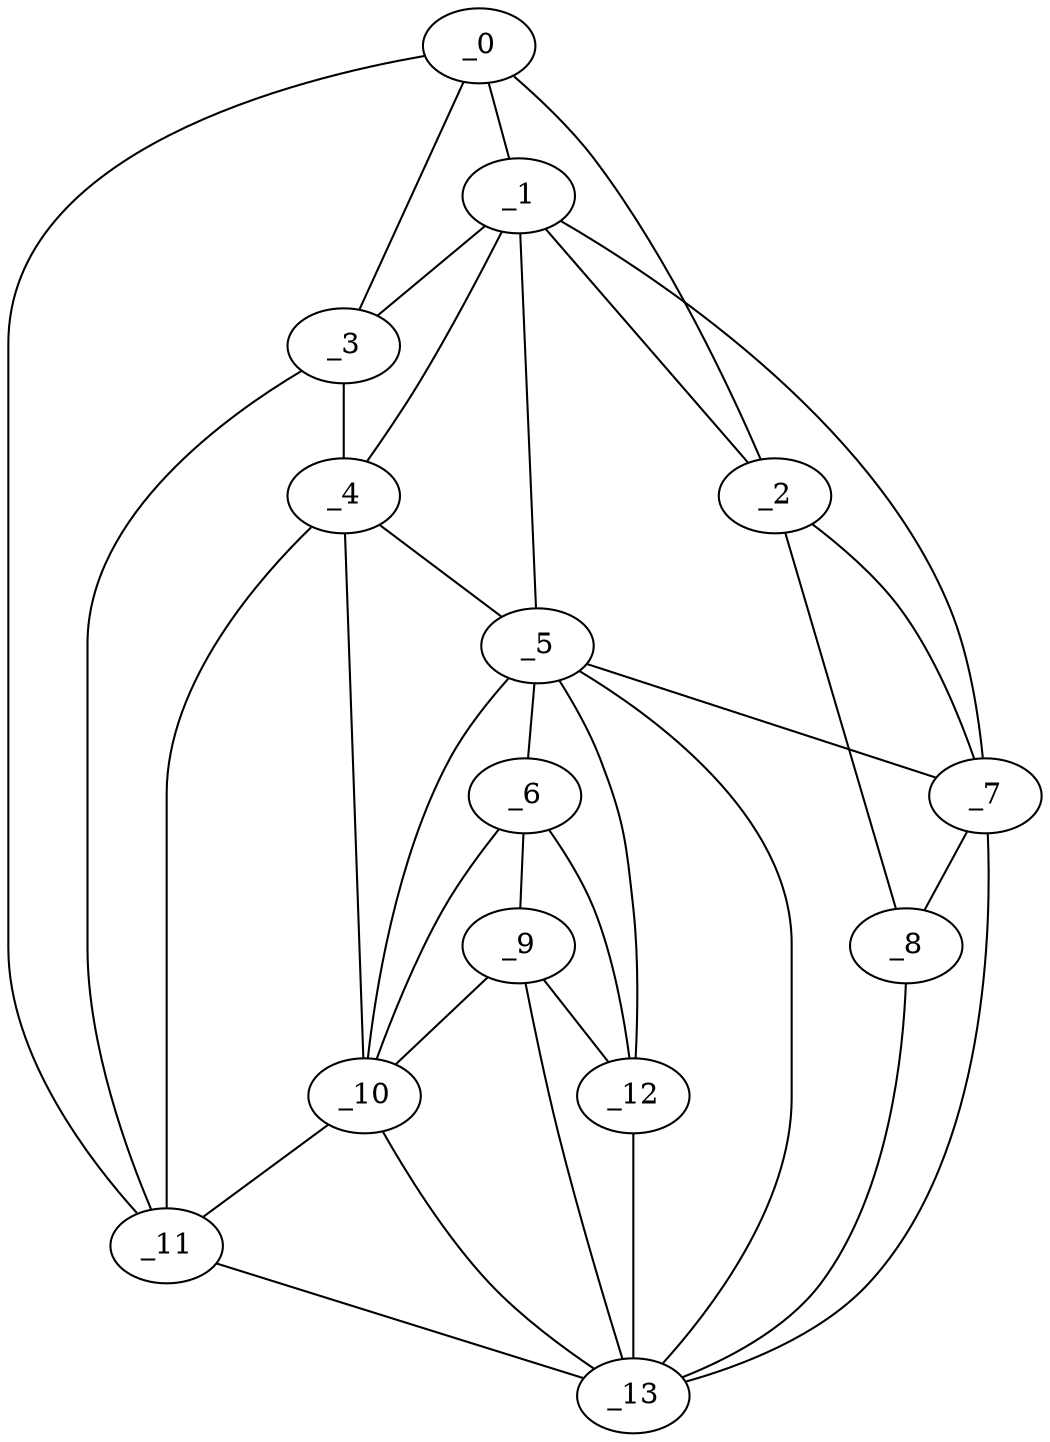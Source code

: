 graph "obj24__205.gxl" {
	_0	 [x=38,
		y=58];
	_1	 [x=41,
		y=29];
	_0 -- _1	 [valence=1];
	_2	 [x=43,
		y=8];
	_0 -- _2	 [valence=1];
	_3	 [x=49,
		y=64];
	_0 -- _3	 [valence=2];
	_11	 [x=91,
		y=118];
	_0 -- _11	 [valence=1];
	_1 -- _2	 [valence=2];
	_1 -- _3	 [valence=2];
	_4	 [x=58,
		y=67];
	_1 -- _4	 [valence=2];
	_5	 [x=67,
		y=67];
	_1 -- _5	 [valence=1];
	_7	 [x=89,
		y=29];
	_1 -- _7	 [valence=2];
	_2 -- _7	 [valence=2];
	_8	 [x=90,
		y=9];
	_2 -- _8	 [valence=1];
	_3 -- _4	 [valence=1];
	_3 -- _11	 [valence=1];
	_4 -- _5	 [valence=2];
	_10	 [x=91,
		y=110];
	_4 -- _10	 [valence=2];
	_4 -- _11	 [valence=2];
	_6	 [x=80,
		y=69];
	_5 -- _6	 [valence=2];
	_5 -- _7	 [valence=1];
	_5 -- _10	 [valence=2];
	_12	 [x=92,
		y=58];
	_5 -- _12	 [valence=1];
	_13	 [x=93,
		y=48];
	_5 -- _13	 [valence=2];
	_9	 [x=91,
		y=77];
	_6 -- _9	 [valence=2];
	_6 -- _10	 [valence=2];
	_6 -- _12	 [valence=2];
	_7 -- _8	 [valence=2];
	_7 -- _13	 [valence=2];
	_8 -- _13	 [valence=1];
	_9 -- _10	 [valence=1];
	_9 -- _12	 [valence=1];
	_9 -- _13	 [valence=2];
	_10 -- _11	 [valence=1];
	_10 -- _13	 [valence=2];
	_11 -- _13	 [valence=1];
	_12 -- _13	 [valence=2];
}
